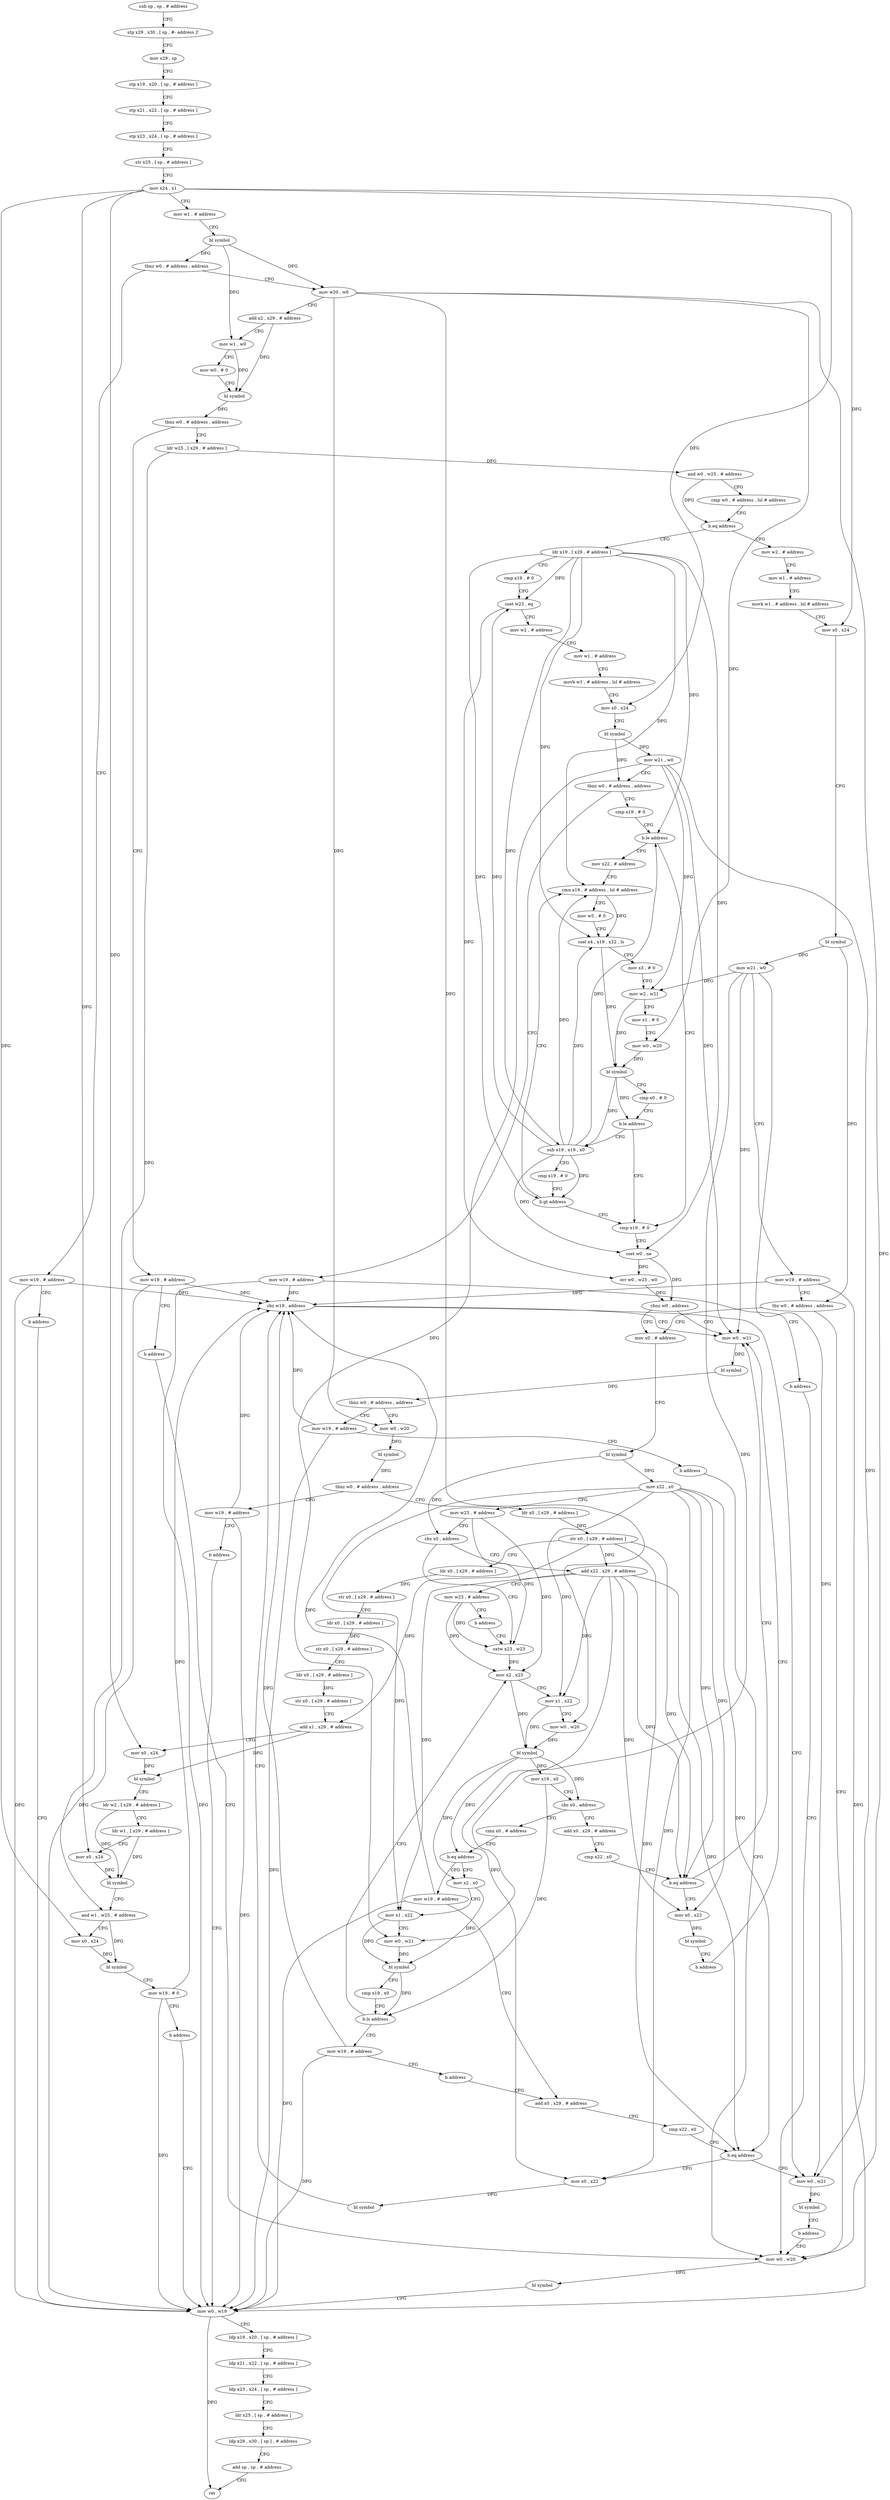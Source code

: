 digraph "func" {
"161840" [label = "sub sp , sp , # address" ]
"161844" [label = "stp x29 , x30 , [ sp , #- address ]!" ]
"161848" [label = "mov x29 , sp" ]
"161852" [label = "stp x19 , x20 , [ sp , # address ]" ]
"161856" [label = "stp x21 , x22 , [ sp , # address ]" ]
"161860" [label = "stp x23 , x24 , [ sp , # address ]" ]
"161864" [label = "str x25 , [ sp , # address ]" ]
"161868" [label = "mov x24 , x1" ]
"161872" [label = "mov w1 , # address" ]
"161876" [label = "bl symbol" ]
"161880" [label = "tbnz w0 , # address , address" ]
"162344" [label = "mov w19 , # address" ]
"161884" [label = "mov w20 , w0" ]
"162348" [label = "b address" ]
"161964" [label = "mov w0 , w19" ]
"161888" [label = "add x2 , x29 , # address" ]
"161892" [label = "mov w1 , w0" ]
"161896" [label = "mov w0 , # 0" ]
"161900" [label = "bl symbol" ]
"161904" [label = "tbnz w0 , # address , address" ]
"162320" [label = "mov w19 , # address" ]
"161908" [label = "ldr w25 , [ x29 , # address ]" ]
"161968" [label = "ldp x19 , x20 , [ sp , # address ]" ]
"161972" [label = "ldp x21 , x22 , [ sp , # address ]" ]
"161976" [label = "ldp x23 , x24 , [ sp , # address ]" ]
"161980" [label = "ldr x25 , [ sp , # address ]" ]
"161984" [label = "ldp x29 , x30 , [ sp ] , # address" ]
"161988" [label = "add sp , sp , # address" ]
"161992" [label = "ret" ]
"162324" [label = "b address" ]
"161956" [label = "mov w0 , w20" ]
"161912" [label = "and w0 , w25 , # address" ]
"161916" [label = "cmp w0 , # address , lsl # address" ]
"161920" [label = "b.eq address" ]
"161996" [label = "ldr x19 , [ x29 , # address ]" ]
"161924" [label = "mov w2 , # address" ]
"161960" [label = "bl symbol" ]
"162000" [label = "cmp x19 , # 0" ]
"162004" [label = "cset w23 , eq" ]
"162008" [label = "mov w2 , # address" ]
"162012" [label = "mov w1 , # address" ]
"162016" [label = "movk w1 , # address , lsl # address" ]
"162020" [label = "mov x0 , x24" ]
"162024" [label = "bl symbol" ]
"162028" [label = "mov w21 , w0" ]
"162032" [label = "tbnz w0 , # address , address" ]
"162328" [label = "mov w19 , # address" ]
"162036" [label = "cmp x19 , # 0" ]
"161928" [label = "mov w1 , # address" ]
"161932" [label = "movk w1 , # address , lsl # address" ]
"161936" [label = "mov x0 , x24" ]
"161940" [label = "bl symbol" ]
"161944" [label = "mov w21 , w0" ]
"161948" [label = "mov w19 , # address" ]
"161952" [label = "tbz w0 , # address , address" ]
"162220" [label = "mov x0 , # address" ]
"162332" [label = "b address" ]
"162040" [label = "b.le address" ]
"162100" [label = "cmp x19 , # 0" ]
"162044" [label = "mov x22 , # address" ]
"162224" [label = "bl symbol" ]
"162228" [label = "mov x22 , x0" ]
"162232" [label = "mov w23 , # address" ]
"162236" [label = "cbz x0 , address" ]
"162308" [label = "add x22 , x29 , # address" ]
"162240" [label = "sxtw x23 , w23" ]
"162104" [label = "cset w0 , ne" ]
"162108" [label = "orr w0 , w23 , w0" ]
"162112" [label = "cbnz w0 , address" ]
"162116" [label = "mov w0 , w21" ]
"162048" [label = "cmn x19 , # address , lsl # address" ]
"162312" [label = "mov w23 , # address" ]
"162316" [label = "b address" ]
"162244" [label = "mov x2 , x23" ]
"162120" [label = "bl symbol" ]
"162124" [label = "tbnz w0 , # address , address" ]
"162336" [label = "mov w19 , # address" ]
"162128" [label = "mov w0 , w20" ]
"162088" [label = "sub x19 , x19 , x0" ]
"162092" [label = "cmp x19 , # 0" ]
"162096" [label = "b.gt address" ]
"162400" [label = "add x0 , x29 , # address" ]
"162404" [label = "cmp x22 , x0" ]
"162408" [label = "b.eq address" ]
"162412" [label = "mov x0 , x22" ]
"162268" [label = "cmn x0 , # address" ]
"162272" [label = "b.eq address" ]
"162360" [label = "mov w19 , # address" ]
"162276" [label = "mov x2 , x0" ]
"162340" [label = "b address" ]
"162132" [label = "bl symbol" ]
"162136" [label = "tbnz w0 , # address , address" ]
"162352" [label = "mov w19 , # address" ]
"162140" [label = "ldr x0 , [ x29 , # address ]" ]
"162052" [label = "mov w5 , # 0" ]
"162056" [label = "csel x4 , x19 , x22 , ls" ]
"162060" [label = "mov x3 , # 0" ]
"162064" [label = "mov w2 , w21" ]
"162068" [label = "mov x1 , # 0" ]
"162072" [label = "mov w0 , w20" ]
"162076" [label = "bl symbol" ]
"162080" [label = "cmp x0 , # 0" ]
"162084" [label = "b.le address" ]
"162416" [label = "bl symbol" ]
"162420" [label = "b address" ]
"162364" [label = "add x0 , x29 , # address" ]
"162280" [label = "mov x1 , x22" ]
"162284" [label = "mov w0 , w21" ]
"162288" [label = "bl symbol" ]
"162292" [label = "cmp x19 , x0" ]
"162296" [label = "b.ls address" ]
"162300" [label = "mov w19 , # address" ]
"162356" [label = "b address" ]
"162144" [label = "str x0 , [ x29 , # address ]" ]
"162148" [label = "ldr x0 , [ x29 , # address ]" ]
"162152" [label = "str x0 , [ x29 , # address ]" ]
"162156" [label = "ldr x0 , [ x29 , # address ]" ]
"162160" [label = "str x0 , [ x29 , # address ]" ]
"162164" [label = "ldr x0 , [ x29 , # address ]" ]
"162168" [label = "str x0 , [ x29 , # address ]" ]
"162172" [label = "add x1 , x29 , # address" ]
"162176" [label = "mov x0 , x24" ]
"162180" [label = "bl symbol" ]
"162184" [label = "ldr w2 , [ x29 , # address ]" ]
"162188" [label = "ldr w1 , [ x29 , # address ]" ]
"162192" [label = "mov x0 , x24" ]
"162196" [label = "bl symbol" ]
"162200" [label = "and w1 , w25 , # address" ]
"162204" [label = "mov x0 , x24" ]
"162208" [label = "bl symbol" ]
"162212" [label = "mov w19 , # 0" ]
"162216" [label = "b address" ]
"162388" [label = "mov w0 , w21" ]
"162392" [label = "bl symbol" ]
"162396" [label = "b address" ]
"162376" [label = "mov x0 , x22" ]
"162380" [label = "bl symbol" ]
"162384" [label = "cbz w19 , address" ]
"162248" [label = "mov x1 , x22" ]
"162252" [label = "mov w0 , w20" ]
"162256" [label = "bl symbol" ]
"162260" [label = "mov x19 , x0" ]
"162264" [label = "cbz x0 , address" ]
"162304" [label = "b address" ]
"162368" [label = "cmp x22 , x0" ]
"162372" [label = "b.eq address" ]
"161840" -> "161844" [ label = "CFG" ]
"161844" -> "161848" [ label = "CFG" ]
"161848" -> "161852" [ label = "CFG" ]
"161852" -> "161856" [ label = "CFG" ]
"161856" -> "161860" [ label = "CFG" ]
"161860" -> "161864" [ label = "CFG" ]
"161864" -> "161868" [ label = "CFG" ]
"161868" -> "161872" [ label = "CFG" ]
"161868" -> "161936" [ label = "DFG" ]
"161868" -> "162020" [ label = "DFG" ]
"161868" -> "162176" [ label = "DFG" ]
"161868" -> "162192" [ label = "DFG" ]
"161868" -> "162204" [ label = "DFG" ]
"161872" -> "161876" [ label = "CFG" ]
"161876" -> "161880" [ label = "DFG" ]
"161876" -> "161884" [ label = "DFG" ]
"161876" -> "161892" [ label = "DFG" ]
"161880" -> "162344" [ label = "CFG" ]
"161880" -> "161884" [ label = "CFG" ]
"162344" -> "162348" [ label = "CFG" ]
"162344" -> "161964" [ label = "DFG" ]
"162344" -> "162384" [ label = "DFG" ]
"161884" -> "161888" [ label = "CFG" ]
"161884" -> "161956" [ label = "DFG" ]
"161884" -> "162252" [ label = "DFG" ]
"161884" -> "162128" [ label = "DFG" ]
"161884" -> "162072" [ label = "DFG" ]
"162348" -> "161964" [ label = "CFG" ]
"161964" -> "161968" [ label = "CFG" ]
"161964" -> "161992" [ label = "DFG" ]
"161888" -> "161892" [ label = "CFG" ]
"161888" -> "161900" [ label = "DFG" ]
"161892" -> "161896" [ label = "CFG" ]
"161892" -> "161900" [ label = "DFG" ]
"161896" -> "161900" [ label = "CFG" ]
"161900" -> "161904" [ label = "DFG" ]
"161904" -> "162320" [ label = "CFG" ]
"161904" -> "161908" [ label = "CFG" ]
"162320" -> "162324" [ label = "CFG" ]
"162320" -> "161964" [ label = "DFG" ]
"162320" -> "162384" [ label = "DFG" ]
"161908" -> "161912" [ label = "DFG" ]
"161908" -> "162200" [ label = "DFG" ]
"161968" -> "161972" [ label = "CFG" ]
"161972" -> "161976" [ label = "CFG" ]
"161976" -> "161980" [ label = "CFG" ]
"161980" -> "161984" [ label = "CFG" ]
"161984" -> "161988" [ label = "CFG" ]
"161988" -> "161992" [ label = "CFG" ]
"162324" -> "161956" [ label = "CFG" ]
"161956" -> "161960" [ label = "DFG" ]
"161912" -> "161916" [ label = "CFG" ]
"161912" -> "161920" [ label = "DFG" ]
"161916" -> "161920" [ label = "CFG" ]
"161920" -> "161996" [ label = "CFG" ]
"161920" -> "161924" [ label = "CFG" ]
"161996" -> "162000" [ label = "CFG" ]
"161996" -> "162004" [ label = "DFG" ]
"161996" -> "162040" [ label = "DFG" ]
"161996" -> "162104" [ label = "DFG" ]
"161996" -> "162048" [ label = "DFG" ]
"161996" -> "162056" [ label = "DFG" ]
"161996" -> "162088" [ label = "DFG" ]
"161996" -> "162096" [ label = "DFG" ]
"161924" -> "161928" [ label = "CFG" ]
"161960" -> "161964" [ label = "CFG" ]
"162000" -> "162004" [ label = "CFG" ]
"162004" -> "162008" [ label = "CFG" ]
"162004" -> "162108" [ label = "DFG" ]
"162008" -> "162012" [ label = "CFG" ]
"162012" -> "162016" [ label = "CFG" ]
"162016" -> "162020" [ label = "CFG" ]
"162020" -> "162024" [ label = "CFG" ]
"162024" -> "162028" [ label = "DFG" ]
"162024" -> "162032" [ label = "DFG" ]
"162028" -> "162032" [ label = "CFG" ]
"162028" -> "162116" [ label = "DFG" ]
"162028" -> "162284" [ label = "DFG" ]
"162028" -> "162064" [ label = "DFG" ]
"162028" -> "162388" [ label = "DFG" ]
"162032" -> "162328" [ label = "CFG" ]
"162032" -> "162036" [ label = "CFG" ]
"162328" -> "162332" [ label = "CFG" ]
"162328" -> "161964" [ label = "DFG" ]
"162328" -> "162384" [ label = "DFG" ]
"162036" -> "162040" [ label = "CFG" ]
"161928" -> "161932" [ label = "CFG" ]
"161932" -> "161936" [ label = "CFG" ]
"161936" -> "161940" [ label = "CFG" ]
"161940" -> "161944" [ label = "DFG" ]
"161940" -> "161952" [ label = "DFG" ]
"161944" -> "161948" [ label = "CFG" ]
"161944" -> "162116" [ label = "DFG" ]
"161944" -> "162284" [ label = "DFG" ]
"161944" -> "162064" [ label = "DFG" ]
"161944" -> "162388" [ label = "DFG" ]
"161948" -> "161952" [ label = "CFG" ]
"161948" -> "161964" [ label = "DFG" ]
"161948" -> "162384" [ label = "DFG" ]
"161952" -> "162220" [ label = "CFG" ]
"161952" -> "161956" [ label = "CFG" ]
"162220" -> "162224" [ label = "CFG" ]
"162332" -> "161956" [ label = "CFG" ]
"162040" -> "162100" [ label = "CFG" ]
"162040" -> "162044" [ label = "CFG" ]
"162100" -> "162104" [ label = "CFG" ]
"162044" -> "162048" [ label = "CFG" ]
"162224" -> "162228" [ label = "DFG" ]
"162224" -> "162236" [ label = "DFG" ]
"162228" -> "162232" [ label = "CFG" ]
"162228" -> "162248" [ label = "DFG" ]
"162228" -> "162408" [ label = "DFG" ]
"162228" -> "162412" [ label = "DFG" ]
"162228" -> "162280" [ label = "DFG" ]
"162228" -> "162372" [ label = "DFG" ]
"162228" -> "162376" [ label = "DFG" ]
"162232" -> "162236" [ label = "CFG" ]
"162232" -> "162240" [ label = "DFG" ]
"162232" -> "162244" [ label = "DFG" ]
"162236" -> "162308" [ label = "CFG" ]
"162236" -> "162240" [ label = "CFG" ]
"162308" -> "162312" [ label = "CFG" ]
"162308" -> "162248" [ label = "DFG" ]
"162308" -> "162408" [ label = "DFG" ]
"162308" -> "162412" [ label = "DFG" ]
"162308" -> "162280" [ label = "DFG" ]
"162308" -> "162372" [ label = "DFG" ]
"162308" -> "162376" [ label = "DFG" ]
"162240" -> "162244" [ label = "DFG" ]
"162104" -> "162108" [ label = "DFG" ]
"162104" -> "162112" [ label = "DFG" ]
"162108" -> "162112" [ label = "DFG" ]
"162112" -> "162220" [ label = "CFG" ]
"162112" -> "162116" [ label = "CFG" ]
"162116" -> "162120" [ label = "DFG" ]
"162048" -> "162052" [ label = "CFG" ]
"162048" -> "162056" [ label = "DFG" ]
"162312" -> "162316" [ label = "CFG" ]
"162312" -> "162240" [ label = "DFG" ]
"162312" -> "162244" [ label = "DFG" ]
"162316" -> "162240" [ label = "CFG" ]
"162244" -> "162248" [ label = "CFG" ]
"162244" -> "162256" [ label = "DFG" ]
"162120" -> "162124" [ label = "DFG" ]
"162124" -> "162336" [ label = "CFG" ]
"162124" -> "162128" [ label = "CFG" ]
"162336" -> "162340" [ label = "CFG" ]
"162336" -> "161964" [ label = "DFG" ]
"162336" -> "162384" [ label = "DFG" ]
"162128" -> "162132" [ label = "DFG" ]
"162088" -> "162092" [ label = "CFG" ]
"162088" -> "162004" [ label = "DFG" ]
"162088" -> "162040" [ label = "DFG" ]
"162088" -> "162104" [ label = "DFG" ]
"162088" -> "162048" [ label = "DFG" ]
"162088" -> "162056" [ label = "DFG" ]
"162088" -> "162096" [ label = "DFG" ]
"162092" -> "162096" [ label = "CFG" ]
"162096" -> "162048" [ label = "CFG" ]
"162096" -> "162100" [ label = "CFG" ]
"162400" -> "162404" [ label = "CFG" ]
"162404" -> "162408" [ label = "CFG" ]
"162408" -> "162116" [ label = "CFG" ]
"162408" -> "162412" [ label = "CFG" ]
"162412" -> "162416" [ label = "DFG" ]
"162268" -> "162272" [ label = "CFG" ]
"162272" -> "162360" [ label = "CFG" ]
"162272" -> "162276" [ label = "CFG" ]
"162360" -> "162364" [ label = "CFG" ]
"162360" -> "161964" [ label = "DFG" ]
"162360" -> "162384" [ label = "DFG" ]
"162276" -> "162280" [ label = "CFG" ]
"162276" -> "162288" [ label = "DFG" ]
"162340" -> "161956" [ label = "CFG" ]
"162132" -> "162136" [ label = "DFG" ]
"162136" -> "162352" [ label = "CFG" ]
"162136" -> "162140" [ label = "CFG" ]
"162352" -> "162356" [ label = "CFG" ]
"162352" -> "161964" [ label = "DFG" ]
"162352" -> "162384" [ label = "DFG" ]
"162140" -> "162144" [ label = "DFG" ]
"162052" -> "162056" [ label = "CFG" ]
"162056" -> "162060" [ label = "CFG" ]
"162056" -> "162076" [ label = "DFG" ]
"162060" -> "162064" [ label = "CFG" ]
"162064" -> "162068" [ label = "CFG" ]
"162064" -> "162076" [ label = "DFG" ]
"162068" -> "162072" [ label = "CFG" ]
"162072" -> "162076" [ label = "DFG" ]
"162076" -> "162080" [ label = "CFG" ]
"162076" -> "162084" [ label = "DFG" ]
"162076" -> "162088" [ label = "DFG" ]
"162080" -> "162084" [ label = "CFG" ]
"162084" -> "162100" [ label = "CFG" ]
"162084" -> "162088" [ label = "CFG" ]
"162416" -> "162420" [ label = "CFG" ]
"162420" -> "162116" [ label = "CFG" ]
"162364" -> "162368" [ label = "CFG" ]
"162280" -> "162284" [ label = "CFG" ]
"162280" -> "162288" [ label = "DFG" ]
"162284" -> "162288" [ label = "DFG" ]
"162288" -> "162292" [ label = "CFG" ]
"162288" -> "162296" [ label = "DFG" ]
"162292" -> "162296" [ label = "CFG" ]
"162296" -> "162244" [ label = "CFG" ]
"162296" -> "162300" [ label = "CFG" ]
"162300" -> "162304" [ label = "CFG" ]
"162300" -> "161964" [ label = "DFG" ]
"162300" -> "162384" [ label = "DFG" ]
"162356" -> "161964" [ label = "CFG" ]
"162144" -> "162148" [ label = "CFG" ]
"162144" -> "162308" [ label = "DFG" ]
"162144" -> "162408" [ label = "DFG" ]
"162144" -> "162372" [ label = "DFG" ]
"162144" -> "162172" [ label = "DFG" ]
"162148" -> "162152" [ label = "DFG" ]
"162152" -> "162156" [ label = "CFG" ]
"162156" -> "162160" [ label = "DFG" ]
"162160" -> "162164" [ label = "CFG" ]
"162164" -> "162168" [ label = "DFG" ]
"162168" -> "162172" [ label = "CFG" ]
"162172" -> "162176" [ label = "CFG" ]
"162172" -> "162180" [ label = "DFG" ]
"162176" -> "162180" [ label = "DFG" ]
"162180" -> "162184" [ label = "CFG" ]
"162184" -> "162188" [ label = "CFG" ]
"162184" -> "162196" [ label = "DFG" ]
"162188" -> "162192" [ label = "CFG" ]
"162188" -> "162196" [ label = "DFG" ]
"162192" -> "162196" [ label = "DFG" ]
"162196" -> "162200" [ label = "CFG" ]
"162200" -> "162204" [ label = "CFG" ]
"162200" -> "162208" [ label = "DFG" ]
"162204" -> "162208" [ label = "DFG" ]
"162208" -> "162212" [ label = "CFG" ]
"162212" -> "162216" [ label = "CFG" ]
"162212" -> "161964" [ label = "DFG" ]
"162212" -> "162384" [ label = "DFG" ]
"162216" -> "161964" [ label = "CFG" ]
"162388" -> "162392" [ label = "DFG" ]
"162392" -> "162396" [ label = "CFG" ]
"162396" -> "161956" [ label = "CFG" ]
"162376" -> "162380" [ label = "DFG" ]
"162380" -> "162384" [ label = "CFG" ]
"162384" -> "162116" [ label = "CFG" ]
"162384" -> "162388" [ label = "CFG" ]
"162248" -> "162252" [ label = "CFG" ]
"162248" -> "162256" [ label = "DFG" ]
"162252" -> "162256" [ label = "DFG" ]
"162256" -> "162260" [ label = "DFG" ]
"162256" -> "162264" [ label = "DFG" ]
"162256" -> "162272" [ label = "DFG" ]
"162256" -> "162276" [ label = "DFG" ]
"162260" -> "162264" [ label = "CFG" ]
"162260" -> "162296" [ label = "DFG" ]
"162264" -> "162400" [ label = "CFG" ]
"162264" -> "162268" [ label = "CFG" ]
"162304" -> "162364" [ label = "CFG" ]
"162368" -> "162372" [ label = "CFG" ]
"162372" -> "162388" [ label = "CFG" ]
"162372" -> "162376" [ label = "CFG" ]
}
